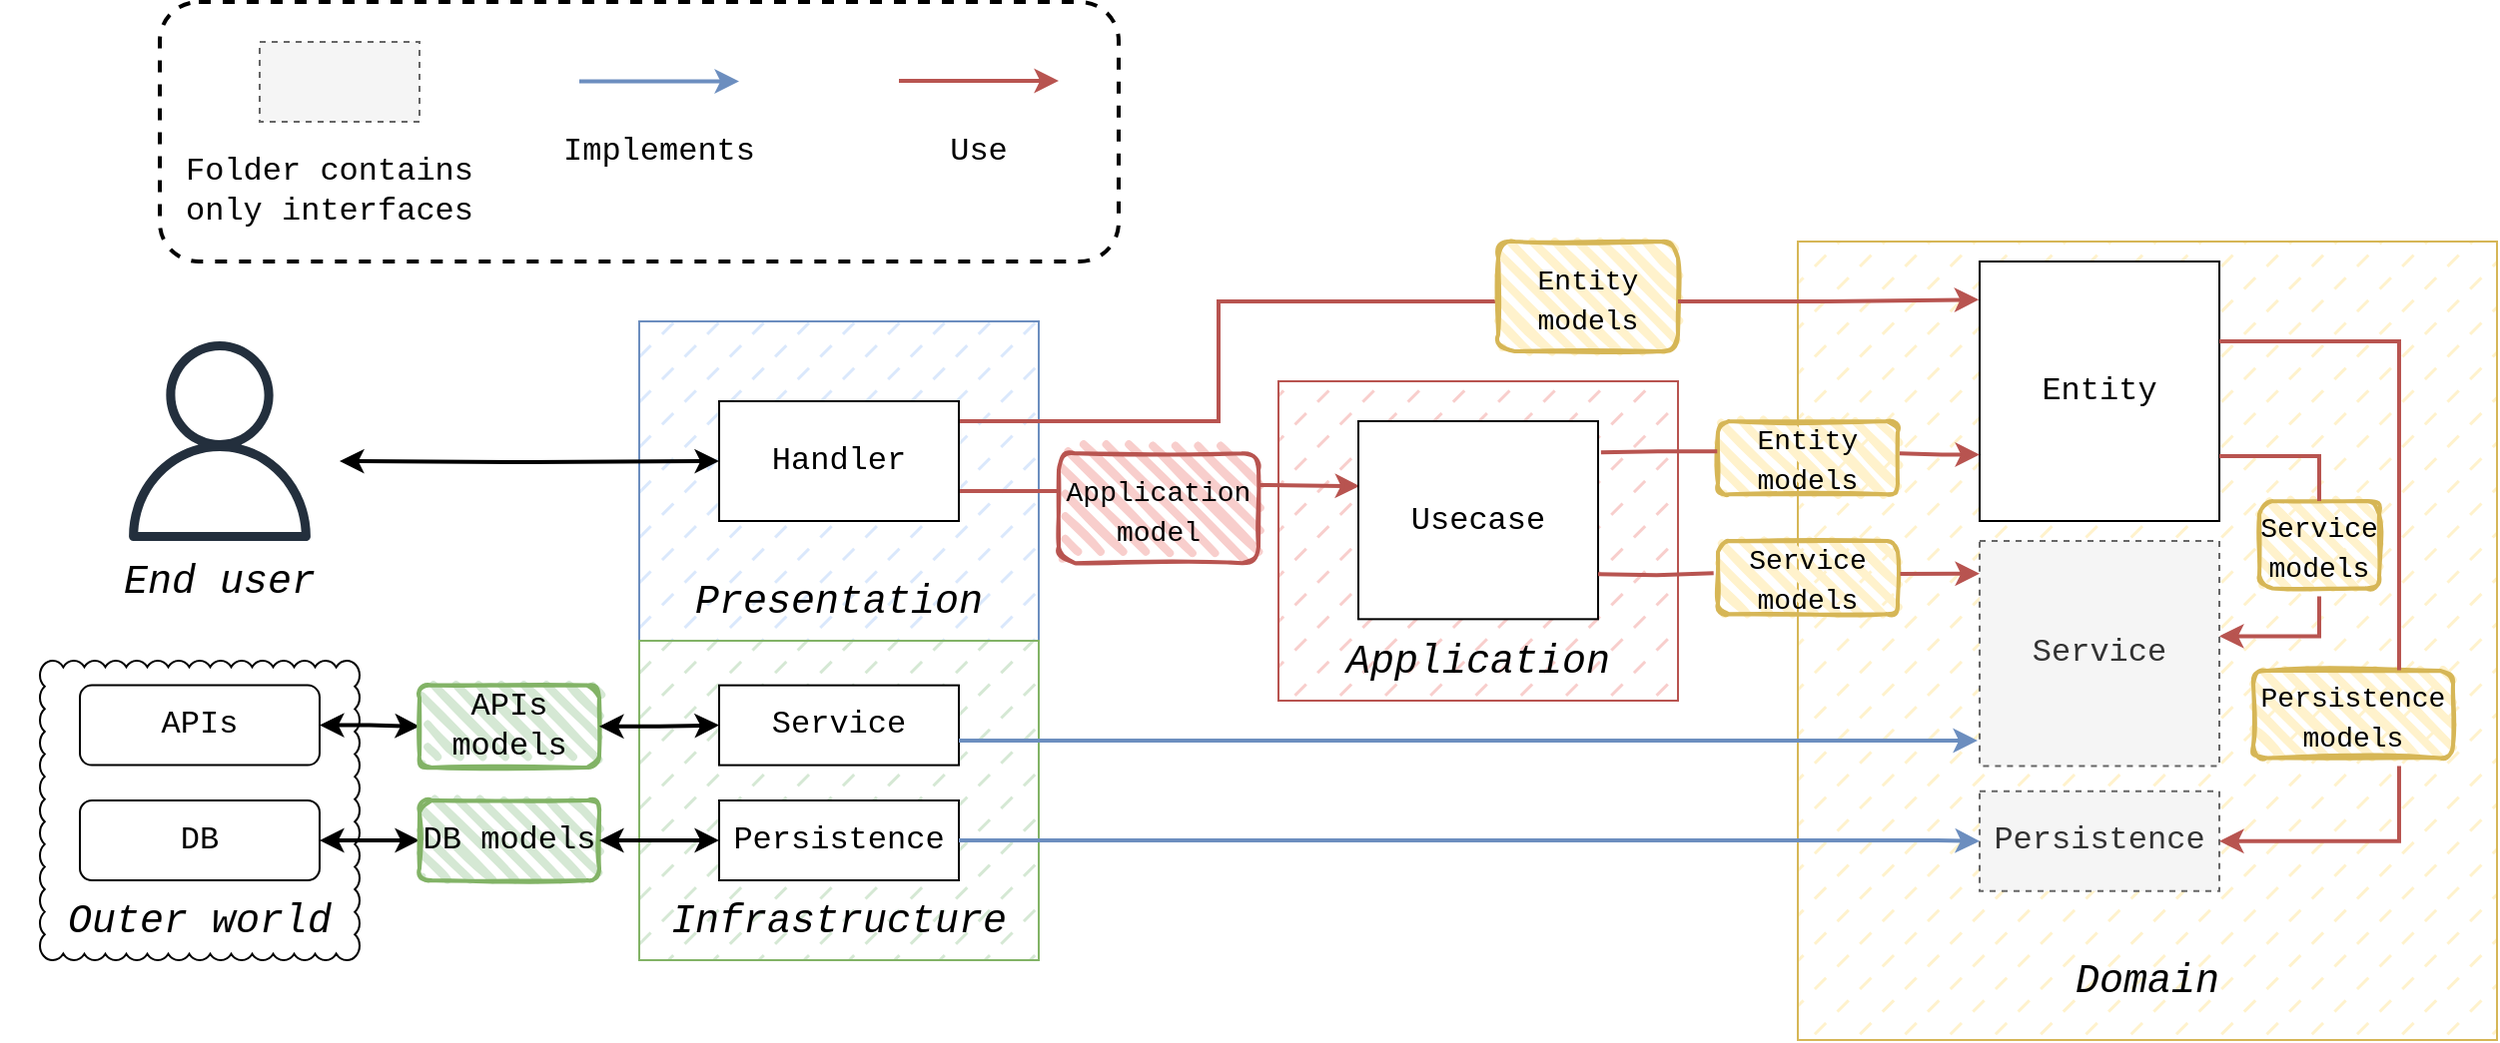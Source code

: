 <mxfile version="24.6.4" type="device">
  <diagram id="TrZ-H8Da3qq9aLU9SPik" name="Flow of the app">
    <mxGraphModel dx="2327" dy="1946" grid="1" gridSize="10" guides="1" tooltips="1" connect="1" arrows="1" fold="1" page="1" pageScale="1" pageWidth="827" pageHeight="1169" math="0" shadow="0">
      <root>
        <mxCell id="0" />
        <mxCell id="1" parent="0" />
        <mxCell id="liIZSH5RQYmUz2vL5TKs-3" value="" style="rounded=0;whiteSpace=wrap;html=1;fillColor=#dae8fc;strokeColor=#6c8ebf;fillStyle=dashed;" parent="1" vertex="1">
          <mxGeometry y="160" width="200" height="160" as="geometry" />
        </mxCell>
        <mxCell id="liIZSH5RQYmUz2vL5TKs-4" value="" style="rounded=0;whiteSpace=wrap;html=1;fillColor=#f8cecc;strokeColor=#b85450;fillStyle=dashed;" parent="1" vertex="1">
          <mxGeometry x="320" y="190" width="200" height="160" as="geometry" />
        </mxCell>
        <mxCell id="liIZSH5RQYmUz2vL5TKs-5" value="" style="rounded=0;whiteSpace=wrap;html=1;fillColor=#fff2cc;strokeColor=#d6b656;fillStyle=dashed;gradientColor=none;" parent="1" vertex="1">
          <mxGeometry x="580" y="120" width="350" height="400" as="geometry" />
        </mxCell>
        <mxCell id="z9FG9AvtT7yrs5gUOfZ3-7" value="&lt;font face=&quot;Courier New&quot; style=&quot;font-size: 20px;&quot;&gt;&lt;i&gt;Domain&lt;/i&gt;&lt;/font&gt;" style="text;html=1;align=center;verticalAlign=middle;whiteSpace=wrap;rounded=0;" parent="1" vertex="1">
          <mxGeometry x="580" y="470" width="350" height="40" as="geometry" />
        </mxCell>
        <mxCell id="z9FG9AvtT7yrs5gUOfZ3-8" value="&lt;font face=&quot;Courier New&quot; style=&quot;font-size: 20px;&quot;&gt;&lt;i&gt;Application&lt;/i&gt;&lt;/font&gt;" style="text;html=1;align=center;verticalAlign=middle;whiteSpace=wrap;rounded=0;" parent="1" vertex="1">
          <mxGeometry x="320" y="310" width="200" height="40" as="geometry" />
        </mxCell>
        <mxCell id="z9FG9AvtT7yrs5gUOfZ3-9" value="" style="rounded=0;whiteSpace=wrap;html=1;fillColor=#d5e8d4;strokeColor=#82b366;fillStyle=dashed;" parent="1" vertex="1">
          <mxGeometry y="320" width="200" height="160" as="geometry" />
        </mxCell>
        <mxCell id="z9FG9AvtT7yrs5gUOfZ3-10" value="&lt;font face=&quot;Courier New&quot; style=&quot;font-size: 20px;&quot;&gt;&lt;i&gt;Infrastructure&lt;/i&gt;&lt;/font&gt;" style="text;html=1;align=center;verticalAlign=middle;whiteSpace=wrap;rounded=0;" parent="1" vertex="1">
          <mxGeometry y="440" width="200" height="40" as="geometry" />
        </mxCell>
        <mxCell id="z9FG9AvtT7yrs5gUOfZ3-11" value="&lt;font face=&quot;Courier New&quot;&gt;&lt;span style=&quot;font-size: 20px;&quot;&gt;&lt;i&gt;Presentation&lt;/i&gt;&lt;/span&gt;&lt;/font&gt;" style="text;html=1;align=center;verticalAlign=middle;whiteSpace=wrap;rounded=0;" parent="1" vertex="1">
          <mxGeometry y="280" width="200" height="40" as="geometry" />
        </mxCell>
        <mxCell id="z9FG9AvtT7yrs5gUOfZ3-39" value="" style="group" parent="1" vertex="1" connectable="0">
          <mxGeometry x="40" y="342.31" width="160" height="115.386" as="geometry" />
        </mxCell>
        <mxCell id="z9FG9AvtT7yrs5gUOfZ3-40" value="" style="rounded=0;whiteSpace=wrap;html=1;" parent="z9FG9AvtT7yrs5gUOfZ3-39" vertex="1">
          <mxGeometry width="120" height="40" as="geometry" />
        </mxCell>
        <mxCell id="z9FG9AvtT7yrs5gUOfZ3-41" value="&lt;font style=&quot;font-size: 16px;&quot; face=&quot;Courier New&quot;&gt;Service&lt;/font&gt;" style="text;html=1;align=center;verticalAlign=middle;whiteSpace=wrap;rounded=0;" parent="z9FG9AvtT7yrs5gUOfZ3-39" vertex="1">
          <mxGeometry width="120" height="40" as="geometry" />
        </mxCell>
        <mxCell id="z9FG9AvtT7yrs5gUOfZ3-42" value="" style="group;fontStyle=4" parent="1" vertex="1" connectable="0">
          <mxGeometry x="40" y="400" width="120" height="40" as="geometry" />
        </mxCell>
        <mxCell id="z9FG9AvtT7yrs5gUOfZ3-43" value="" style="rounded=0;whiteSpace=wrap;html=1;" parent="z9FG9AvtT7yrs5gUOfZ3-42" vertex="1">
          <mxGeometry width="120" height="40" as="geometry" />
        </mxCell>
        <mxCell id="z9FG9AvtT7yrs5gUOfZ3-44" value="&lt;font style=&quot;font-size: 16px;&quot; face=&quot;Courier New&quot;&gt;Persistence&lt;/font&gt;" style="text;html=1;align=center;verticalAlign=middle;whiteSpace=wrap;rounded=0;" parent="z9FG9AvtT7yrs5gUOfZ3-42" vertex="1">
          <mxGeometry width="120" height="40" as="geometry" />
        </mxCell>
        <mxCell id="f7sNq5c6VwE4PImA_pKB-13" value="" style="rounded=0;whiteSpace=wrap;html=1;fillColor=#f5f5f5;fontColor=#333333;strokeColor=#666666;dashed=1;" parent="1" vertex="1">
          <mxGeometry x="-190" y="20" width="80" height="40" as="geometry" />
        </mxCell>
        <mxCell id="f7sNq5c6VwE4PImA_pKB-14" value="" style="endArrow=classic;html=1;rounded=0;strokeWidth=2;fillColor=#dae8fc;strokeColor=#6c8ebf;" parent="1" edge="1">
          <mxGeometry width="50" height="50" relative="1" as="geometry">
            <mxPoint x="-30" y="39.74" as="sourcePoint" />
            <mxPoint x="50" y="39.74" as="targetPoint" />
          </mxGeometry>
        </mxCell>
        <mxCell id="f7sNq5c6VwE4PImA_pKB-15" value="" style="endArrow=classic;html=1;rounded=0;strokeWidth=2;fillColor=#f8cecc;strokeColor=#b85450;" parent="1" edge="1">
          <mxGeometry width="50" height="50" relative="1" as="geometry">
            <mxPoint x="130" y="39.47" as="sourcePoint" />
            <mxPoint x="210" y="39.47" as="targetPoint" />
          </mxGeometry>
        </mxCell>
        <mxCell id="f7sNq5c6VwE4PImA_pKB-16" value="Folder contains only interfaces" style="text;html=1;align=center;verticalAlign=middle;whiteSpace=wrap;rounded=0;fontFamily=Courier New;fontSize=16;" parent="1" vertex="1">
          <mxGeometry x="-230" y="70" width="150" height="50" as="geometry" />
        </mxCell>
        <mxCell id="f7sNq5c6VwE4PImA_pKB-17" value="Implements" style="text;html=1;align=center;verticalAlign=middle;whiteSpace=wrap;rounded=0;fontFamily=Courier New;fontSize=16;" parent="1" vertex="1">
          <mxGeometry x="-60" y="50" width="140" height="50" as="geometry" />
        </mxCell>
        <mxCell id="f7sNq5c6VwE4PImA_pKB-18" value="Use" style="text;html=1;align=center;verticalAlign=middle;whiteSpace=wrap;rounded=0;fontFamily=Courier New;fontSize=16;" parent="1" vertex="1">
          <mxGeometry x="100" y="50" width="140" height="50" as="geometry" />
        </mxCell>
        <mxCell id="f7sNq5c6VwE4PImA_pKB-19" value="" style="rounded=1;whiteSpace=wrap;html=1;fillColor=none;dashed=1;strokeWidth=2;" parent="1" vertex="1">
          <mxGeometry x="-240" width="480" height="130" as="geometry" />
        </mxCell>
        <mxCell id="es6ofyouln5sS3Tgfs08-13" value="&lt;font style=&quot;font-size: 16px;&quot; face=&quot;Courier New&quot;&gt;Persistence&lt;/font&gt;" style="text;html=1;align=center;verticalAlign=middle;whiteSpace=wrap;rounded=0;fillColor=#f5f5f5;fontColor=#333333;strokeColor=#666666;dashed=1;" parent="1" vertex="1">
          <mxGeometry x="671.01" y="395.39" width="120" height="50" as="geometry" />
        </mxCell>
        <mxCell id="es6ofyouln5sS3Tgfs08-10" value="&lt;font style=&quot;font-size: 16px;&quot; face=&quot;Courier New&quot;&gt;Service&lt;/font&gt;" style="text;html=1;align=center;verticalAlign=middle;whiteSpace=wrap;rounded=0;fillColor=#f5f5f5;fontColor=#333333;strokeColor=#666666;dashed=1;" parent="1" vertex="1">
          <mxGeometry x="671.01" y="270" width="120" height="112.7" as="geometry" />
        </mxCell>
        <mxCell id="f7sNq5c6VwE4PImA_pKB-21" style="edgeStyle=orthogonalEdgeStyle;rounded=0;orthogonalLoop=1;jettySize=auto;html=1;entryX=0;entryY=0.5;entryDx=0;entryDy=0;fillColor=#dae8fc;strokeColor=#6c8ebf;strokeWidth=2;exitX=1;exitY=0.5;exitDx=0;exitDy=0;" parent="1" source="z9FG9AvtT7yrs5gUOfZ3-44" target="es6ofyouln5sS3Tgfs08-13" edge="1">
          <mxGeometry relative="1" as="geometry">
            <Array as="points">
              <mxPoint x="650" y="420" />
              <mxPoint x="650" y="420" />
            </Array>
          </mxGeometry>
        </mxCell>
        <mxCell id="f7sNq5c6VwE4PImA_pKB-35" style="edgeStyle=orthogonalEdgeStyle;rounded=0;orthogonalLoop=1;jettySize=auto;html=1;exitX=1;exitY=0.75;exitDx=0;exitDy=0;fillColor=#f8cecc;strokeColor=#b85450;strokeWidth=2;entryX=-0.002;entryY=0.314;entryDx=0;entryDy=0;endArrow=none;endFill=0;entryPerimeter=0;" parent="1" source="f7sNq5c6VwE4PImA_pKB-26" target="f7sNq5c6VwE4PImA_pKB-59" edge="1">
          <mxGeometry relative="1" as="geometry">
            <mxPoint x="360" y="242" as="targetPoint" />
            <Array as="points" />
          </mxGeometry>
        </mxCell>
        <mxCell id="f7sNq5c6VwE4PImA_pKB-55" style="edgeStyle=orthogonalEdgeStyle;rounded=0;orthogonalLoop=1;jettySize=auto;html=1;endArrow=none;endFill=0;fillColor=#f8cecc;strokeColor=#b85450;strokeWidth=2;entryX=0.001;entryY=0.167;entryDx=0;entryDy=0;entryPerimeter=0;" parent="1" target="2FOs6otmB9vWOXLk1C3Q-24" edge="1">
          <mxGeometry relative="1" as="geometry">
            <mxPoint x="610" y="160" as="targetPoint" />
            <mxPoint x="160" y="210" as="sourcePoint" />
            <Array as="points">
              <mxPoint x="290" y="210" />
              <mxPoint x="290" y="150" />
            </Array>
          </mxGeometry>
        </mxCell>
        <mxCell id="f7sNq5c6VwE4PImA_pKB-61" value="" style="group" parent="1" vertex="1" connectable="0">
          <mxGeometry x="210" y="226.15" width="100" height="60" as="geometry" />
        </mxCell>
        <mxCell id="f7sNq5c6VwE4PImA_pKB-58" value="" style="rounded=1;whiteSpace=wrap;html=1;strokeWidth=2;fillWeight=4;hachureGap=8;hachureAngle=45;fillColor=#f8cecc;sketch=1;strokeColor=#b85450;" parent="f7sNq5c6VwE4PImA_pKB-61" vertex="1">
          <mxGeometry width="100" height="55" as="geometry" />
        </mxCell>
        <mxCell id="f7sNq5c6VwE4PImA_pKB-59" value="&lt;font style=&quot;font-size: 14px;&quot;&gt;Application model&lt;/font&gt;" style="text;html=1;align=center;verticalAlign=middle;whiteSpace=wrap;rounded=0;fontFamily=Courier New;fontSize=16;" parent="f7sNq5c6VwE4PImA_pKB-61" vertex="1">
          <mxGeometry width="100" height="60" as="geometry" />
        </mxCell>
        <mxCell id="f7sNq5c6VwE4PImA_pKB-62" style="edgeStyle=orthogonalEdgeStyle;rounded=0;orthogonalLoop=1;jettySize=auto;html=1;fillColor=#f8cecc;strokeColor=#b85450;strokeWidth=2;entryX=0.005;entryY=0.328;entryDx=0;entryDy=0;entryPerimeter=0;" parent="1" target="z9FG9AvtT7yrs5gUOfZ3-15" edge="1">
          <mxGeometry relative="1" as="geometry">
            <mxPoint x="310" y="242" as="sourcePoint" />
            <Array as="points" />
          </mxGeometry>
        </mxCell>
        <mxCell id="f7sNq5c6VwE4PImA_pKB-30" value="" style="whiteSpace=wrap;html=1;shape=mxgraph.basic.cloud_rect;fillColor=none;strokeWidth=1;container=0;" parent="1" vertex="1">
          <mxGeometry x="-300" y="330" width="160" height="150" as="geometry" />
        </mxCell>
        <mxCell id="f7sNq5c6VwE4PImA_pKB-64" value="" style="group" parent="1" vertex="1" connectable="0">
          <mxGeometry x="-280" y="400" width="120" height="40" as="geometry" />
        </mxCell>
        <mxCell id="z9FG9AvtT7yrs5gUOfZ3-28" value="" style="rounded=1;whiteSpace=wrap;html=1;container=0;" parent="f7sNq5c6VwE4PImA_pKB-64" vertex="1">
          <mxGeometry width="120" height="40.0" as="geometry" />
        </mxCell>
        <mxCell id="z9FG9AvtT7yrs5gUOfZ3-29" value="&lt;font style=&quot;font-size: 16px;&quot; face=&quot;Courier New&quot;&gt;DB&lt;/font&gt;" style="text;html=1;align=center;verticalAlign=middle;whiteSpace=wrap;rounded=0;container=0;" parent="f7sNq5c6VwE4PImA_pKB-64" vertex="1">
          <mxGeometry width="120" height="40.0" as="geometry" />
        </mxCell>
        <mxCell id="f7sNq5c6VwE4PImA_pKB-106" style="edgeStyle=orthogonalEdgeStyle;rounded=0;orthogonalLoop=1;jettySize=auto;html=1;exitX=1;exitY=0.5;exitDx=0;exitDy=0;entryX=0;entryY=0.5;entryDx=0;entryDy=0;startArrow=classic;startFill=1;strokeWidth=2;" parent="1" source="z9FG9AvtT7yrs5gUOfZ3-26" target="f7sNq5c6VwE4PImA_pKB-97" edge="1">
          <mxGeometry relative="1" as="geometry" />
        </mxCell>
        <mxCell id="z9FG9AvtT7yrs5gUOfZ3-26" value="&lt;font style=&quot;font-size: 16px;&quot; face=&quot;Courier New&quot;&gt;APIs&lt;/font&gt;" style="rounded=1;whiteSpace=wrap;html=1;container=0;" parent="1" vertex="1">
          <mxGeometry x="-280" y="342.31" width="120" height="40" as="geometry" />
        </mxCell>
        <mxCell id="f7sNq5c6VwE4PImA_pKB-24" value="" style="group;fontStyle=4" parent="1" vertex="1" connectable="0">
          <mxGeometry x="40" y="200" width="120" height="60" as="geometry" />
        </mxCell>
        <mxCell id="f7sNq5c6VwE4PImA_pKB-25" value="" style="rounded=0;whiteSpace=wrap;html=1;" parent="f7sNq5c6VwE4PImA_pKB-24" vertex="1">
          <mxGeometry width="120" height="60" as="geometry" />
        </mxCell>
        <mxCell id="f7sNq5c6VwE4PImA_pKB-26" value="&lt;font face=&quot;Courier New&quot;&gt;&lt;span style=&quot;font-size: 16px;&quot;&gt;Handler&lt;/span&gt;&lt;/font&gt;" style="text;html=1;align=center;verticalAlign=middle;whiteSpace=wrap;rounded=0;" parent="f7sNq5c6VwE4PImA_pKB-24" vertex="1">
          <mxGeometry width="120" height="60" as="geometry" />
        </mxCell>
        <mxCell id="z9FG9AvtT7yrs5gUOfZ3-13" value="" style="group;fontStyle=4" parent="1" vertex="1" connectable="0">
          <mxGeometry x="360" y="210" width="120" height="99.17" as="geometry" />
        </mxCell>
        <mxCell id="z9FG9AvtT7yrs5gUOfZ3-14" value="" style="rounded=0;whiteSpace=wrap;html=1;" parent="z9FG9AvtT7yrs5gUOfZ3-13" vertex="1">
          <mxGeometry width="120" height="99.17" as="geometry" />
        </mxCell>
        <mxCell id="z9FG9AvtT7yrs5gUOfZ3-15" value="&lt;font style=&quot;font-size: 16px;&quot; face=&quot;Courier New&quot;&gt;Usecase&lt;/font&gt;" style="text;html=1;align=center;verticalAlign=middle;whiteSpace=wrap;rounded=0;" parent="z9FG9AvtT7yrs5gUOfZ3-13" vertex="1">
          <mxGeometry width="120" height="99.17" as="geometry" />
        </mxCell>
        <mxCell id="f7sNq5c6VwE4PImA_pKB-85" style="edgeStyle=orthogonalEdgeStyle;rounded=0;orthogonalLoop=1;jettySize=auto;html=1;entryX=0;entryY=0.5;entryDx=0;entryDy=0;startArrow=classic;startFill=1;strokeWidth=2;" parent="1" target="f7sNq5c6VwE4PImA_pKB-26" edge="1">
          <mxGeometry relative="1" as="geometry">
            <mxPoint x="-150" y="230" as="sourcePoint" />
            <Array as="points" />
          </mxGeometry>
        </mxCell>
        <mxCell id="f7sNq5c6VwE4PImA_pKB-87" style="edgeStyle=orthogonalEdgeStyle;rounded=0;orthogonalLoop=1;jettySize=auto;html=1;entryX=0;entryY=0.5;entryDx=0;entryDy=0;startArrow=classic;startFill=1;strokeWidth=2;" parent="1" source="z9FG9AvtT7yrs5gUOfZ3-29" target="f7sNq5c6VwE4PImA_pKB-102" edge="1">
          <mxGeometry relative="1" as="geometry" />
        </mxCell>
        <mxCell id="f7sNq5c6VwE4PImA_pKB-90" value="" style="sketch=0;outlineConnect=0;fontColor=#232F3E;gradientColor=none;fillColor=#232F3D;strokeColor=none;dashed=0;verticalLabelPosition=bottom;verticalAlign=top;align=center;html=1;fontSize=12;fontStyle=0;aspect=fixed;pointerEvents=1;shape=mxgraph.aws4.user;" parent="1" vertex="1">
          <mxGeometry x="-260" y="170" width="100" height="100" as="geometry" />
        </mxCell>
        <mxCell id="f7sNq5c6VwE4PImA_pKB-91" value="&lt;font face=&quot;Courier New&quot; style=&quot;font-size: 20px;&quot;&gt;&lt;i&gt;Outer world&lt;/i&gt;&lt;/font&gt;" style="text;html=1;align=center;verticalAlign=middle;whiteSpace=wrap;rounded=0;" parent="1" vertex="1">
          <mxGeometry x="-320" y="440" width="200" height="40" as="geometry" />
        </mxCell>
        <mxCell id="f7sNq5c6VwE4PImA_pKB-92" value="&lt;font face=&quot;Courier New&quot; style=&quot;font-size: 20px;&quot;&gt;&lt;i&gt;End user&lt;/i&gt;&lt;/font&gt;" style="text;html=1;align=center;verticalAlign=middle;whiteSpace=wrap;rounded=0;" parent="1" vertex="1">
          <mxGeometry x="-260" y="270" width="100" height="40" as="geometry" />
        </mxCell>
        <mxCell id="f7sNq5c6VwE4PImA_pKB-103" value="" style="group" parent="1" vertex="1" connectable="0">
          <mxGeometry x="-110" y="342.31" width="90" height="41.15" as="geometry" />
        </mxCell>
        <mxCell id="f7sNq5c6VwE4PImA_pKB-96" value="" style="rounded=1;whiteSpace=wrap;html=1;strokeWidth=2;fillWeight=4;hachureGap=8;hachureAngle=45;fillColor=#d5e8d4;sketch=1;strokeColor=#82b366;" parent="f7sNq5c6VwE4PImA_pKB-103" vertex="1">
          <mxGeometry width="90" height="41.15" as="geometry" />
        </mxCell>
        <mxCell id="f7sNq5c6VwE4PImA_pKB-97" value="APIs models" style="text;html=1;align=center;verticalAlign=middle;whiteSpace=wrap;rounded=0;fontFamily=Courier New;fontSize=16;" parent="f7sNq5c6VwE4PImA_pKB-103" vertex="1">
          <mxGeometry width="90" height="41.15" as="geometry" />
        </mxCell>
        <mxCell id="f7sNq5c6VwE4PImA_pKB-104" value="" style="group" parent="1" vertex="1" connectable="0">
          <mxGeometry x="-110" y="400" width="90" height="40" as="geometry" />
        </mxCell>
        <mxCell id="f7sNq5c6VwE4PImA_pKB-101" value="" style="rounded=1;whiteSpace=wrap;html=1;strokeWidth=2;fillWeight=4;hachureGap=8;hachureAngle=45;fillColor=#d5e8d4;sketch=1;strokeColor=#82b366;" parent="f7sNq5c6VwE4PImA_pKB-104" vertex="1">
          <mxGeometry width="90" height="40" as="geometry" />
        </mxCell>
        <mxCell id="f7sNq5c6VwE4PImA_pKB-102" value="DB models" style="text;html=1;align=center;verticalAlign=middle;whiteSpace=wrap;rounded=0;fontFamily=Courier New;fontSize=16;" parent="f7sNq5c6VwE4PImA_pKB-104" vertex="1">
          <mxGeometry width="90" height="40" as="geometry" />
        </mxCell>
        <mxCell id="f7sNq5c6VwE4PImA_pKB-105" style="edgeStyle=orthogonalEdgeStyle;rounded=0;orthogonalLoop=1;jettySize=auto;html=1;exitX=1;exitY=0.5;exitDx=0;exitDy=0;entryX=0;entryY=0.5;entryDx=0;entryDy=0;startArrow=classic;startFill=1;strokeWidth=2;" parent="1" source="f7sNq5c6VwE4PImA_pKB-102" target="z9FG9AvtT7yrs5gUOfZ3-44" edge="1">
          <mxGeometry relative="1" as="geometry" />
        </mxCell>
        <mxCell id="f7sNq5c6VwE4PImA_pKB-107" style="edgeStyle=orthogonalEdgeStyle;rounded=0;orthogonalLoop=1;jettySize=auto;html=1;entryX=0;entryY=0.5;entryDx=0;entryDy=0;startArrow=classic;startFill=1;strokeWidth=2;" parent="1" source="f7sNq5c6VwE4PImA_pKB-97" target="z9FG9AvtT7yrs5gUOfZ3-41" edge="1">
          <mxGeometry relative="1" as="geometry" />
        </mxCell>
        <mxCell id="2FOs6otmB9vWOXLk1C3Q-7" value="" style="group;fontStyle=4" vertex="1" connectable="0" parent="1">
          <mxGeometry x="671.01" y="130" width="120" height="130" as="geometry" />
        </mxCell>
        <mxCell id="2FOs6otmB9vWOXLk1C3Q-8" value="" style="rounded=0;whiteSpace=wrap;html=1;" vertex="1" parent="2FOs6otmB9vWOXLk1C3Q-7">
          <mxGeometry width="120" height="130" as="geometry" />
        </mxCell>
        <mxCell id="2FOs6otmB9vWOXLk1C3Q-9" value="&lt;font style=&quot;font-size: 16px;&quot; face=&quot;Courier New&quot;&gt;Entity&lt;/font&gt;" style="text;html=1;align=center;verticalAlign=middle;whiteSpace=wrap;rounded=0;" vertex="1" parent="2FOs6otmB9vWOXLk1C3Q-7">
          <mxGeometry width="120" height="130" as="geometry" />
        </mxCell>
        <mxCell id="2FOs6otmB9vWOXLk1C3Q-20" style="edgeStyle=orthogonalEdgeStyle;rounded=0;orthogonalLoop=1;jettySize=auto;html=1;fillColor=#dae8fc;strokeColor=#6c8ebf;strokeWidth=2;exitX=1;exitY=0.5;exitDx=0;exitDy=0;" edge="1" parent="1">
          <mxGeometry relative="1" as="geometry">
            <Array as="points">
              <mxPoint x="650" y="370" />
              <mxPoint x="650" y="370" />
            </Array>
            <mxPoint x="160" y="370" as="sourcePoint" />
            <mxPoint x="670" y="370" as="targetPoint" />
          </mxGeometry>
        </mxCell>
        <mxCell id="2FOs6otmB9vWOXLk1C3Q-22" value="" style="group;rotation=0;" vertex="1" connectable="0" parent="1">
          <mxGeometry x="430" y="120" width="90" height="60" as="geometry" />
        </mxCell>
        <mxCell id="2FOs6otmB9vWOXLk1C3Q-23" value="" style="rounded=1;whiteSpace=wrap;html=1;strokeWidth=2;fillWeight=4;hachureGap=8;hachureAngle=45;fillColor=#fff2cc;sketch=1;strokeColor=#d6b656;rotation=0;" vertex="1" parent="2FOs6otmB9vWOXLk1C3Q-22">
          <mxGeometry width="90" height="55" as="geometry" />
        </mxCell>
        <mxCell id="2FOs6otmB9vWOXLk1C3Q-24" value="&lt;font style=&quot;font-size: 14px;&quot;&gt;Entity models&lt;/font&gt;" style="text;html=1;align=center;verticalAlign=middle;whiteSpace=wrap;rounded=0;fontFamily=Courier New;fontSize=16;rotation=0;" vertex="1" parent="2FOs6otmB9vWOXLk1C3Q-22">
          <mxGeometry width="90" height="60" as="geometry" />
        </mxCell>
        <mxCell id="2FOs6otmB9vWOXLk1C3Q-31" value="" style="group;rotation=0;" vertex="1" connectable="0" parent="1">
          <mxGeometry x="808.01" y="335" width="100" height="47.7" as="geometry" />
        </mxCell>
        <mxCell id="2FOs6otmB9vWOXLk1C3Q-32" value="" style="rounded=1;whiteSpace=wrap;html=1;strokeWidth=2;fillWeight=4;hachureGap=8;hachureAngle=45;fillColor=#fff2cc;sketch=1;strokeColor=#d6b656;rotation=0;" vertex="1" parent="2FOs6otmB9vWOXLk1C3Q-31">
          <mxGeometry width="100" height="43.725" as="geometry" />
        </mxCell>
        <mxCell id="2FOs6otmB9vWOXLk1C3Q-33" value="&lt;font style=&quot;font-size: 14px;&quot;&gt;Persistence models&lt;/font&gt;" style="text;html=1;align=center;verticalAlign=middle;whiteSpace=wrap;rounded=0;fontFamily=Courier New;fontSize=16;rotation=0;" vertex="1" parent="2FOs6otmB9vWOXLk1C3Q-31">
          <mxGeometry width="100" height="47.7" as="geometry" />
        </mxCell>
        <mxCell id="2FOs6otmB9vWOXLk1C3Q-35" style="edgeStyle=orthogonalEdgeStyle;rounded=0;orthogonalLoop=1;jettySize=auto;html=1;strokeColor=#B85450;strokeWidth=2;endArrow=none;endFill=0;entryX=0.73;entryY=-0.006;entryDx=0;entryDy=0;entryPerimeter=0;" edge="1" parent="1" target="2FOs6otmB9vWOXLk1C3Q-33">
          <mxGeometry relative="1" as="geometry">
            <mxPoint x="791.01" y="170" as="sourcePoint" />
            <mxPoint x="881.01" y="310" as="targetPoint" />
            <Array as="points">
              <mxPoint x="881.01" y="170" />
            </Array>
          </mxGeometry>
        </mxCell>
        <mxCell id="2FOs6otmB9vWOXLk1C3Q-40" style="edgeStyle=orthogonalEdgeStyle;rounded=0;orthogonalLoop=1;jettySize=auto;html=1;entryX=1;entryY=0.5;entryDx=0;entryDy=0;strokeWidth=2;strokeColor=#B85450;" edge="1" parent="1" source="2FOs6otmB9vWOXLk1C3Q-33" target="es6ofyouln5sS3Tgfs08-13">
          <mxGeometry relative="1" as="geometry">
            <Array as="points">
              <mxPoint x="881.01" y="420" />
            </Array>
          </mxGeometry>
        </mxCell>
        <mxCell id="2FOs6otmB9vWOXLk1C3Q-44" style="edgeStyle=orthogonalEdgeStyle;rounded=0;orthogonalLoop=1;jettySize=auto;html=1;exitX=1;exitY=0.5;exitDx=0;exitDy=0;entryX=-0.003;entryY=0.147;entryDx=0;entryDy=0;entryPerimeter=0;strokeWidth=2;strokeColor=#B85450;" edge="1" parent="1" source="2FOs6otmB9vWOXLk1C3Q-24" target="2FOs6otmB9vWOXLk1C3Q-9">
          <mxGeometry relative="1" as="geometry" />
        </mxCell>
        <mxCell id="2FOs6otmB9vWOXLk1C3Q-49" value="" style="group;rotation=0;" vertex="1" connectable="0" parent="1">
          <mxGeometry x="540" y="210" width="90" height="40" as="geometry" />
        </mxCell>
        <mxCell id="2FOs6otmB9vWOXLk1C3Q-50" value="" style="rounded=1;whiteSpace=wrap;html=1;strokeWidth=2;fillWeight=4;hachureGap=8;hachureAngle=45;fillColor=#fff2cc;sketch=1;strokeColor=#d6b656;rotation=0;" vertex="1" parent="2FOs6otmB9vWOXLk1C3Q-49">
          <mxGeometry width="90" height="36.667" as="geometry" />
        </mxCell>
        <mxCell id="2FOs6otmB9vWOXLk1C3Q-51" value="&lt;font style=&quot;font-size: 14px;&quot;&gt;Entity models&lt;/font&gt;" style="text;html=1;align=center;verticalAlign=middle;whiteSpace=wrap;rounded=0;fontFamily=Courier New;fontSize=16;rotation=0;" vertex="1" parent="2FOs6otmB9vWOXLk1C3Q-49">
          <mxGeometry width="90" height="40" as="geometry" />
        </mxCell>
        <mxCell id="2FOs6otmB9vWOXLk1C3Q-54" style="edgeStyle=orthogonalEdgeStyle;rounded=0;orthogonalLoop=1;jettySize=auto;html=1;exitX=-0.004;exitY=0.377;exitDx=0;exitDy=0;entryX=1.012;entryY=0.158;entryDx=0;entryDy=0;entryPerimeter=0;endArrow=none;endFill=0;exitPerimeter=0;strokeWidth=2;strokeColor=#B85450;" edge="1" parent="1" source="2FOs6otmB9vWOXLk1C3Q-51" target="z9FG9AvtT7yrs5gUOfZ3-15">
          <mxGeometry relative="1" as="geometry">
            <Array as="points" />
          </mxGeometry>
        </mxCell>
        <mxCell id="2FOs6otmB9vWOXLk1C3Q-59" value="" style="group;rotation=0;" vertex="1" connectable="0" parent="1">
          <mxGeometry x="540" y="270" width="90" height="40" as="geometry" />
        </mxCell>
        <mxCell id="2FOs6otmB9vWOXLk1C3Q-60" value="" style="rounded=1;whiteSpace=wrap;html=1;strokeWidth=2;fillWeight=4;hachureGap=8;hachureAngle=45;fillColor=#fff2cc;sketch=1;strokeColor=#d6b656;rotation=0;" vertex="1" parent="2FOs6otmB9vWOXLk1C3Q-59">
          <mxGeometry width="90" height="36.667" as="geometry" />
        </mxCell>
        <mxCell id="2FOs6otmB9vWOXLk1C3Q-61" value="&lt;font style=&quot;font-size: 14px;&quot;&gt;Service models&lt;/font&gt;" style="text;html=1;align=center;verticalAlign=middle;whiteSpace=wrap;rounded=0;fontFamily=Courier New;fontSize=16;rotation=0;" vertex="1" parent="2FOs6otmB9vWOXLk1C3Q-59">
          <mxGeometry width="90" height="40" as="geometry" />
        </mxCell>
        <mxCell id="2FOs6otmB9vWOXLk1C3Q-64" style="edgeStyle=orthogonalEdgeStyle;rounded=0;orthogonalLoop=1;jettySize=auto;html=1;exitX=1;exitY=0.75;exitDx=0;exitDy=0;entryX=-0.024;entryY=0.349;entryDx=0;entryDy=0;entryPerimeter=0;endArrow=none;endFill=0;strokeWidth=2;strokeColor=#B85450;" edge="1" parent="1">
          <mxGeometry relative="1" as="geometry">
            <mxPoint x="480.0" y="286.567" as="sourcePoint" />
            <mxPoint x="537.84" y="286.15" as="targetPoint" />
          </mxGeometry>
        </mxCell>
        <mxCell id="2FOs6otmB9vWOXLk1C3Q-66" style="edgeStyle=orthogonalEdgeStyle;rounded=0;orthogonalLoop=1;jettySize=auto;html=1;exitX=1.014;exitY=0.411;exitDx=0;exitDy=0;entryX=-0.024;entryY=0.349;entryDx=0;entryDy=0;entryPerimeter=0;strokeWidth=2;strokeColor=#B85450;exitPerimeter=0;" edge="1" parent="1" source="2FOs6otmB9vWOXLk1C3Q-61">
          <mxGeometry relative="1" as="geometry">
            <mxPoint x="612.54" y="286.15" as="sourcePoint" />
            <mxPoint x="671.01" y="286.61" as="targetPoint" />
          </mxGeometry>
        </mxCell>
        <mxCell id="2FOs6otmB9vWOXLk1C3Q-67" value="" style="group;rotation=0;" vertex="1" connectable="0" parent="1">
          <mxGeometry x="811.01" y="250" width="60" height="47.7" as="geometry" />
        </mxCell>
        <mxCell id="2FOs6otmB9vWOXLk1C3Q-68" value="" style="rounded=1;whiteSpace=wrap;html=1;strokeWidth=2;fillWeight=4;hachureGap=8;hachureAngle=45;fillColor=#fff2cc;sketch=1;strokeColor=#d6b656;rotation=0;" vertex="1" parent="2FOs6otmB9vWOXLk1C3Q-67">
          <mxGeometry width="60" height="43.725" as="geometry" />
        </mxCell>
        <mxCell id="2FOs6otmB9vWOXLk1C3Q-69" value="&lt;font style=&quot;font-size: 14px;&quot;&gt;Service models&lt;/font&gt;" style="text;html=1;align=center;verticalAlign=middle;whiteSpace=wrap;rounded=0;fontFamily=Courier New;fontSize=16;rotation=0;" vertex="1" parent="2FOs6otmB9vWOXLk1C3Q-67">
          <mxGeometry width="60" height="47.7" as="geometry" />
        </mxCell>
        <mxCell id="2FOs6otmB9vWOXLk1C3Q-70" style="edgeStyle=orthogonalEdgeStyle;rounded=0;orthogonalLoop=1;jettySize=auto;html=1;exitX=1;exitY=0.75;exitDx=0;exitDy=0;entryX=0.5;entryY=0;entryDx=0;entryDy=0;endArrow=none;endFill=0;strokeWidth=2;strokeColor=#B85450;" edge="1" parent="1" source="2FOs6otmB9vWOXLk1C3Q-9" target="2FOs6otmB9vWOXLk1C3Q-69">
          <mxGeometry relative="1" as="geometry" />
        </mxCell>
        <mxCell id="2FOs6otmB9vWOXLk1C3Q-73" style="edgeStyle=orthogonalEdgeStyle;rounded=0;orthogonalLoop=1;jettySize=auto;html=1;exitX=0.5;exitY=1;exitDx=0;exitDy=0;entryX=1.003;entryY=0.416;entryDx=0;entryDy=0;entryPerimeter=0;strokeWidth=2;strokeColor=#B85450;" edge="1" parent="1" source="2FOs6otmB9vWOXLk1C3Q-69" target="es6ofyouln5sS3Tgfs08-10">
          <mxGeometry relative="1" as="geometry" />
        </mxCell>
        <mxCell id="2FOs6otmB9vWOXLk1C3Q-74" style="edgeStyle=orthogonalEdgeStyle;rounded=0;orthogonalLoop=1;jettySize=auto;html=1;exitX=1.014;exitY=0.411;exitDx=0;exitDy=0;entryX=-0.024;entryY=0.349;entryDx=0;entryDy=0;entryPerimeter=0;strokeWidth=2;strokeColor=#B85450;exitPerimeter=0;" edge="1" parent="1">
          <mxGeometry relative="1" as="geometry">
            <mxPoint x="631" y="226.15" as="sourcePoint" />
            <mxPoint x="671.01" y="226.76" as="targetPoint" />
          </mxGeometry>
        </mxCell>
      </root>
    </mxGraphModel>
  </diagram>
</mxfile>
